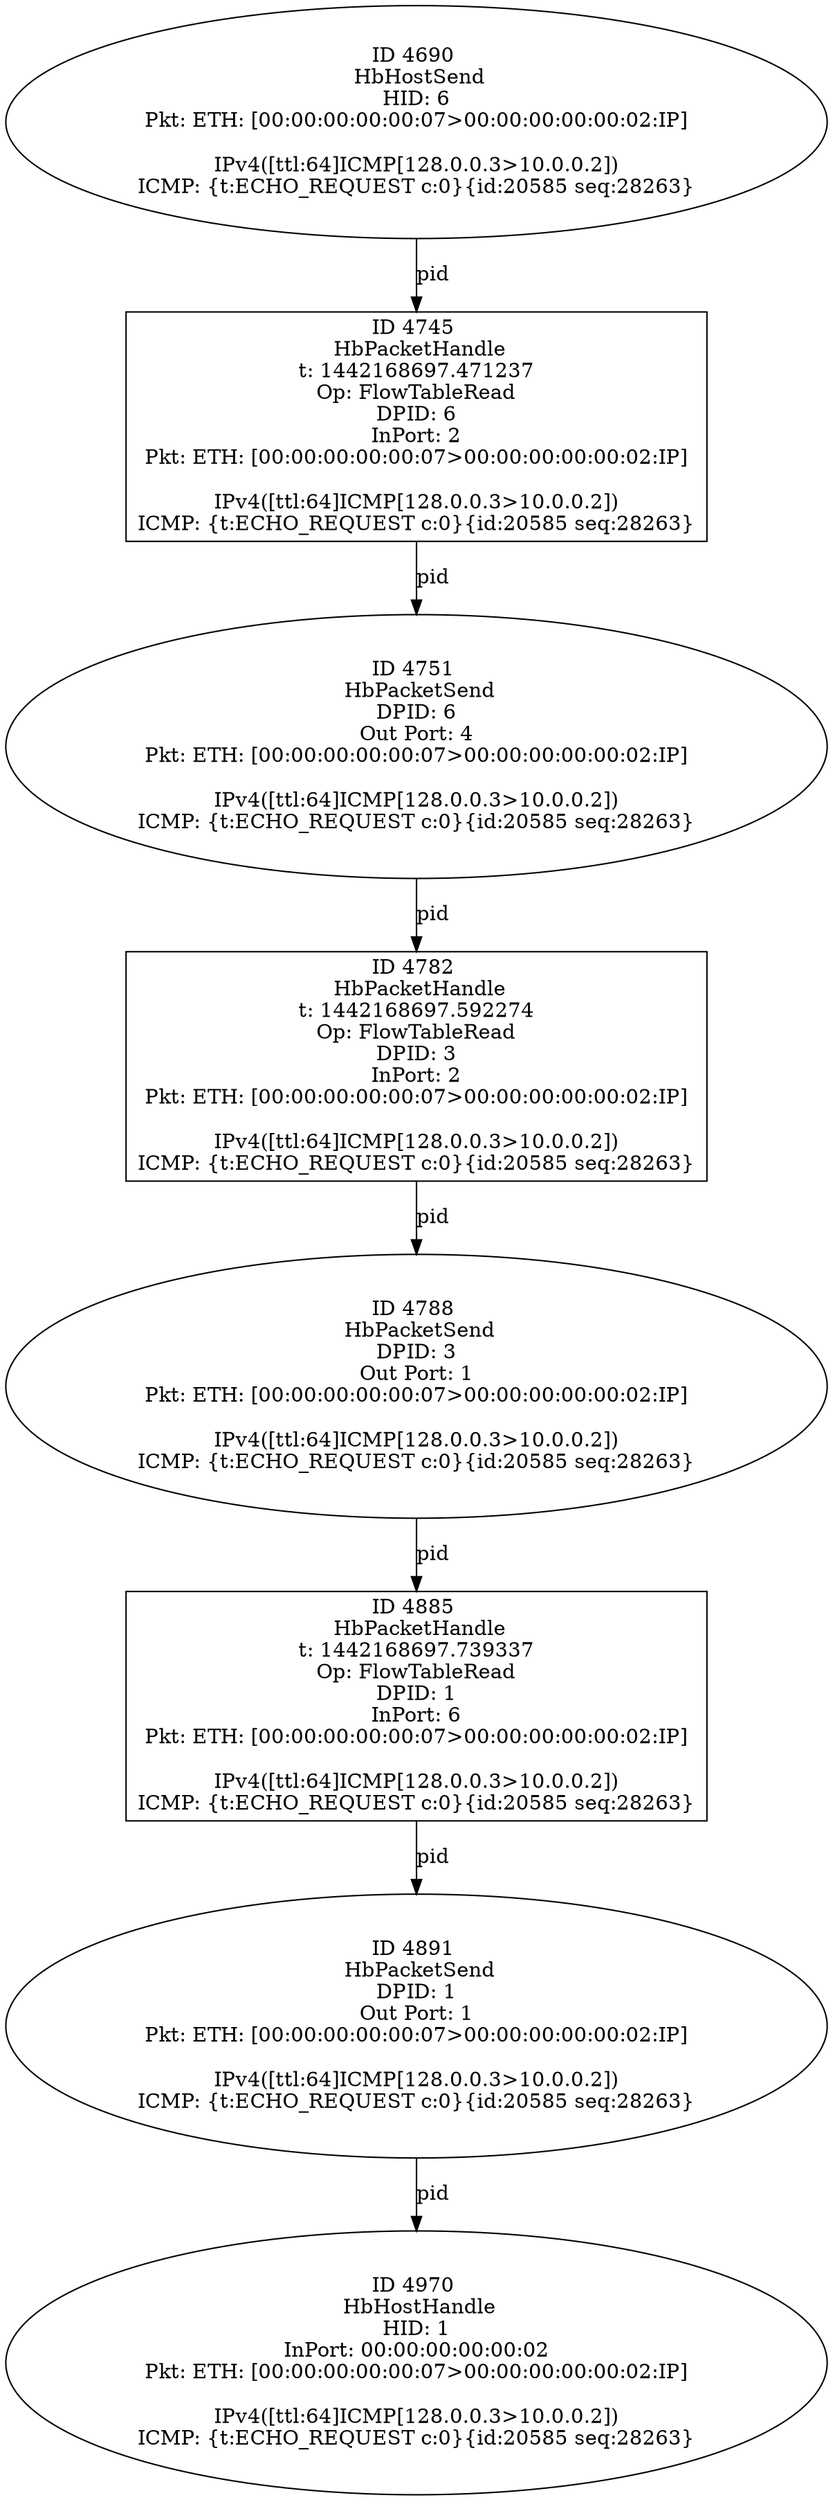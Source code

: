 strict digraph G {
4891 [shape=oval, event=<hb_events.HbPacketSend object at 0x107d49550>, label="ID 4891 
 HbPacketSend
DPID: 1
Out Port: 1
Pkt: ETH: [00:00:00:00:00:07>00:00:00:00:00:02:IP]

IPv4([ttl:64]ICMP[128.0.0.3>10.0.0.2])
ICMP: {t:ECHO_REQUEST c:0}{id:20585 seq:28263}"];
4745 [shape=box, event=<hb_events.HbPacketHandle object at 0x107cdd050>, label="ID 4745 
 HbPacketHandle
t: 1442168697.471237
Op: FlowTableRead
DPID: 6
InPort: 2
Pkt: ETH: [00:00:00:00:00:07>00:00:00:00:00:02:IP]

IPv4([ttl:64]ICMP[128.0.0.3>10.0.0.2])
ICMP: {t:ECHO_REQUEST c:0}{id:20585 seq:28263}"];
4970 [shape=oval, event=<hb_events.HbHostHandle object at 0x107d902d0>, label="ID 4970 
 HbHostHandle
HID: 1
InPort: 00:00:00:00:00:02
Pkt: ETH: [00:00:00:00:00:07>00:00:00:00:00:02:IP]

IPv4([ttl:64]ICMP[128.0.0.3>10.0.0.2])
ICMP: {t:ECHO_REQUEST c:0}{id:20585 seq:28263}"];
4782 [shape=box, event=<hb_events.HbPacketHandle object at 0x107cece50>, label="ID 4782 
 HbPacketHandle
t: 1442168697.592274
Op: FlowTableRead
DPID: 3
InPort: 2
Pkt: ETH: [00:00:00:00:00:07>00:00:00:00:00:02:IP]

IPv4([ttl:64]ICMP[128.0.0.3>10.0.0.2])
ICMP: {t:ECHO_REQUEST c:0}{id:20585 seq:28263}"];
4751 [shape=oval, event=<hb_events.HbPacketSend object at 0x107cd5550>, label="ID 4751 
 HbPacketSend
DPID: 6
Out Port: 4
Pkt: ETH: [00:00:00:00:00:07>00:00:00:00:00:02:IP]

IPv4([ttl:64]ICMP[128.0.0.3>10.0.0.2])
ICMP: {t:ECHO_REQUEST c:0}{id:20585 seq:28263}"];
4690 [shape=oval, event=<hb_events.HbHostSend object at 0x107c9da50>, label="ID 4690 
 HbHostSend
HID: 6
Pkt: ETH: [00:00:00:00:00:07>00:00:00:00:00:02:IP]

IPv4([ttl:64]ICMP[128.0.0.3>10.0.0.2])
ICMP: {t:ECHO_REQUEST c:0}{id:20585 seq:28263}"];
4788 [shape=oval, event=<hb_events.HbPacketSend object at 0x107cf30d0>, label="ID 4788 
 HbPacketSend
DPID: 3
Out Port: 1
Pkt: ETH: [00:00:00:00:00:07>00:00:00:00:00:02:IP]

IPv4([ttl:64]ICMP[128.0.0.3>10.0.0.2])
ICMP: {t:ECHO_REQUEST c:0}{id:20585 seq:28263}"];
4885 [shape=box, event=<hb_events.HbPacketHandle object at 0x107d3ced0>, label="ID 4885 
 HbPacketHandle
t: 1442168697.739337
Op: FlowTableRead
DPID: 1
InPort: 6
Pkt: ETH: [00:00:00:00:00:07>00:00:00:00:00:02:IP]

IPv4([ttl:64]ICMP[128.0.0.3>10.0.0.2])
ICMP: {t:ECHO_REQUEST c:0}{id:20585 seq:28263}"];
4745 -> 4751  [rel=pid, label=pid];
4782 -> 4788  [rel=pid, label=pid];
4751 -> 4782  [rel=pid, label=pid];
4690 -> 4745  [rel=pid, label=pid];
4788 -> 4885  [rel=pid, label=pid];
4885 -> 4891  [rel=pid, label=pid];
4891 -> 4970  [rel=pid, label=pid];
}
